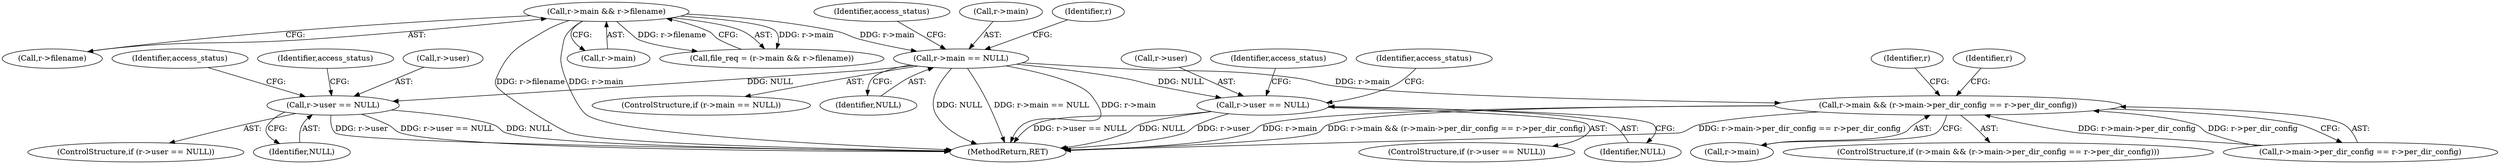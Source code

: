 digraph "0_httpd_cd2b7a26c776b0754fb98426a67804fd48118708@API" {
"1000315" [label="(Call,r->main == NULL)"];
"1000119" [label="(Call,r->main && r->filename)"];
"1000364" [label="(Call,r->main && (r->main->per_dir_config == r->per_dir_config))"];
"1000449" [label="(Call,r->user == NULL)"];
"1000550" [label="(Call,r->user == NULL)"];
"1000316" [label="(Call,r->main)"];
"1000315" [label="(Call,r->main == NULL)"];
"1000319" [label="(Identifier,NULL)"];
"1000314" [label="(ControlStructure,if (r->main == NULL))"];
"1000332" [label="(Identifier,r)"];
"1000448" [label="(ControlStructure,if (r->user == NULL))"];
"1000380" [label="(Identifier,r)"];
"1000117" [label="(Call,file_req = (r->main && r->filename))"];
"1000323" [label="(Identifier,access_status)"];
"1000466" [label="(Identifier,access_status)"];
"1000453" [label="(Identifier,NULL)"];
"1000120" [label="(Call,r->main)"];
"1000119" [label="(Call,r->main && r->filename)"];
"1000449" [label="(Call,r->user == NULL)"];
"1000557" [label="(Identifier,access_status)"];
"1000554" [label="(Identifier,NULL)"];
"1000567" [label="(Identifier,access_status)"];
"1000635" [label="(MethodReturn,RET)"];
"1000549" [label="(ControlStructure,if (r->user == NULL))"];
"1000400" [label="(Identifier,r)"];
"1000551" [label="(Call,r->user)"];
"1000365" [label="(Call,r->main)"];
"1000450" [label="(Call,r->user)"];
"1000368" [label="(Call,r->main->per_dir_config == r->per_dir_config)"];
"1000550" [label="(Call,r->user == NULL)"];
"1000363" [label="(ControlStructure,if (r->main && (r->main->per_dir_config == r->per_dir_config)))"];
"1000123" [label="(Call,r->filename)"];
"1000456" [label="(Identifier,access_status)"];
"1000364" [label="(Call,r->main && (r->main->per_dir_config == r->per_dir_config))"];
"1000315" -> "1000314"  [label="AST: "];
"1000315" -> "1000319"  [label="CFG: "];
"1000316" -> "1000315"  [label="AST: "];
"1000319" -> "1000315"  [label="AST: "];
"1000323" -> "1000315"  [label="CFG: "];
"1000332" -> "1000315"  [label="CFG: "];
"1000315" -> "1000635"  [label="DDG: r->main == NULL"];
"1000315" -> "1000635"  [label="DDG: r->main"];
"1000315" -> "1000635"  [label="DDG: NULL"];
"1000119" -> "1000315"  [label="DDG: r->main"];
"1000315" -> "1000364"  [label="DDG: r->main"];
"1000315" -> "1000449"  [label="DDG: NULL"];
"1000315" -> "1000550"  [label="DDG: NULL"];
"1000119" -> "1000117"  [label="AST: "];
"1000119" -> "1000120"  [label="CFG: "];
"1000119" -> "1000123"  [label="CFG: "];
"1000120" -> "1000119"  [label="AST: "];
"1000123" -> "1000119"  [label="AST: "];
"1000117" -> "1000119"  [label="CFG: "];
"1000119" -> "1000635"  [label="DDG: r->filename"];
"1000119" -> "1000635"  [label="DDG: r->main"];
"1000119" -> "1000117"  [label="DDG: r->main"];
"1000119" -> "1000117"  [label="DDG: r->filename"];
"1000364" -> "1000363"  [label="AST: "];
"1000364" -> "1000365"  [label="CFG: "];
"1000364" -> "1000368"  [label="CFG: "];
"1000365" -> "1000364"  [label="AST: "];
"1000368" -> "1000364"  [label="AST: "];
"1000380" -> "1000364"  [label="CFG: "];
"1000400" -> "1000364"  [label="CFG: "];
"1000364" -> "1000635"  [label="DDG: r->main"];
"1000364" -> "1000635"  [label="DDG: r->main && (r->main->per_dir_config == r->per_dir_config)"];
"1000364" -> "1000635"  [label="DDG: r->main->per_dir_config == r->per_dir_config"];
"1000368" -> "1000364"  [label="DDG: r->main->per_dir_config"];
"1000368" -> "1000364"  [label="DDG: r->per_dir_config"];
"1000449" -> "1000448"  [label="AST: "];
"1000449" -> "1000453"  [label="CFG: "];
"1000450" -> "1000449"  [label="AST: "];
"1000453" -> "1000449"  [label="AST: "];
"1000456" -> "1000449"  [label="CFG: "];
"1000466" -> "1000449"  [label="CFG: "];
"1000449" -> "1000635"  [label="DDG: r->user"];
"1000449" -> "1000635"  [label="DDG: r->user == NULL"];
"1000449" -> "1000635"  [label="DDG: NULL"];
"1000550" -> "1000549"  [label="AST: "];
"1000550" -> "1000554"  [label="CFG: "];
"1000551" -> "1000550"  [label="AST: "];
"1000554" -> "1000550"  [label="AST: "];
"1000557" -> "1000550"  [label="CFG: "];
"1000567" -> "1000550"  [label="CFG: "];
"1000550" -> "1000635"  [label="DDG: r->user == NULL"];
"1000550" -> "1000635"  [label="DDG: NULL"];
"1000550" -> "1000635"  [label="DDG: r->user"];
}
